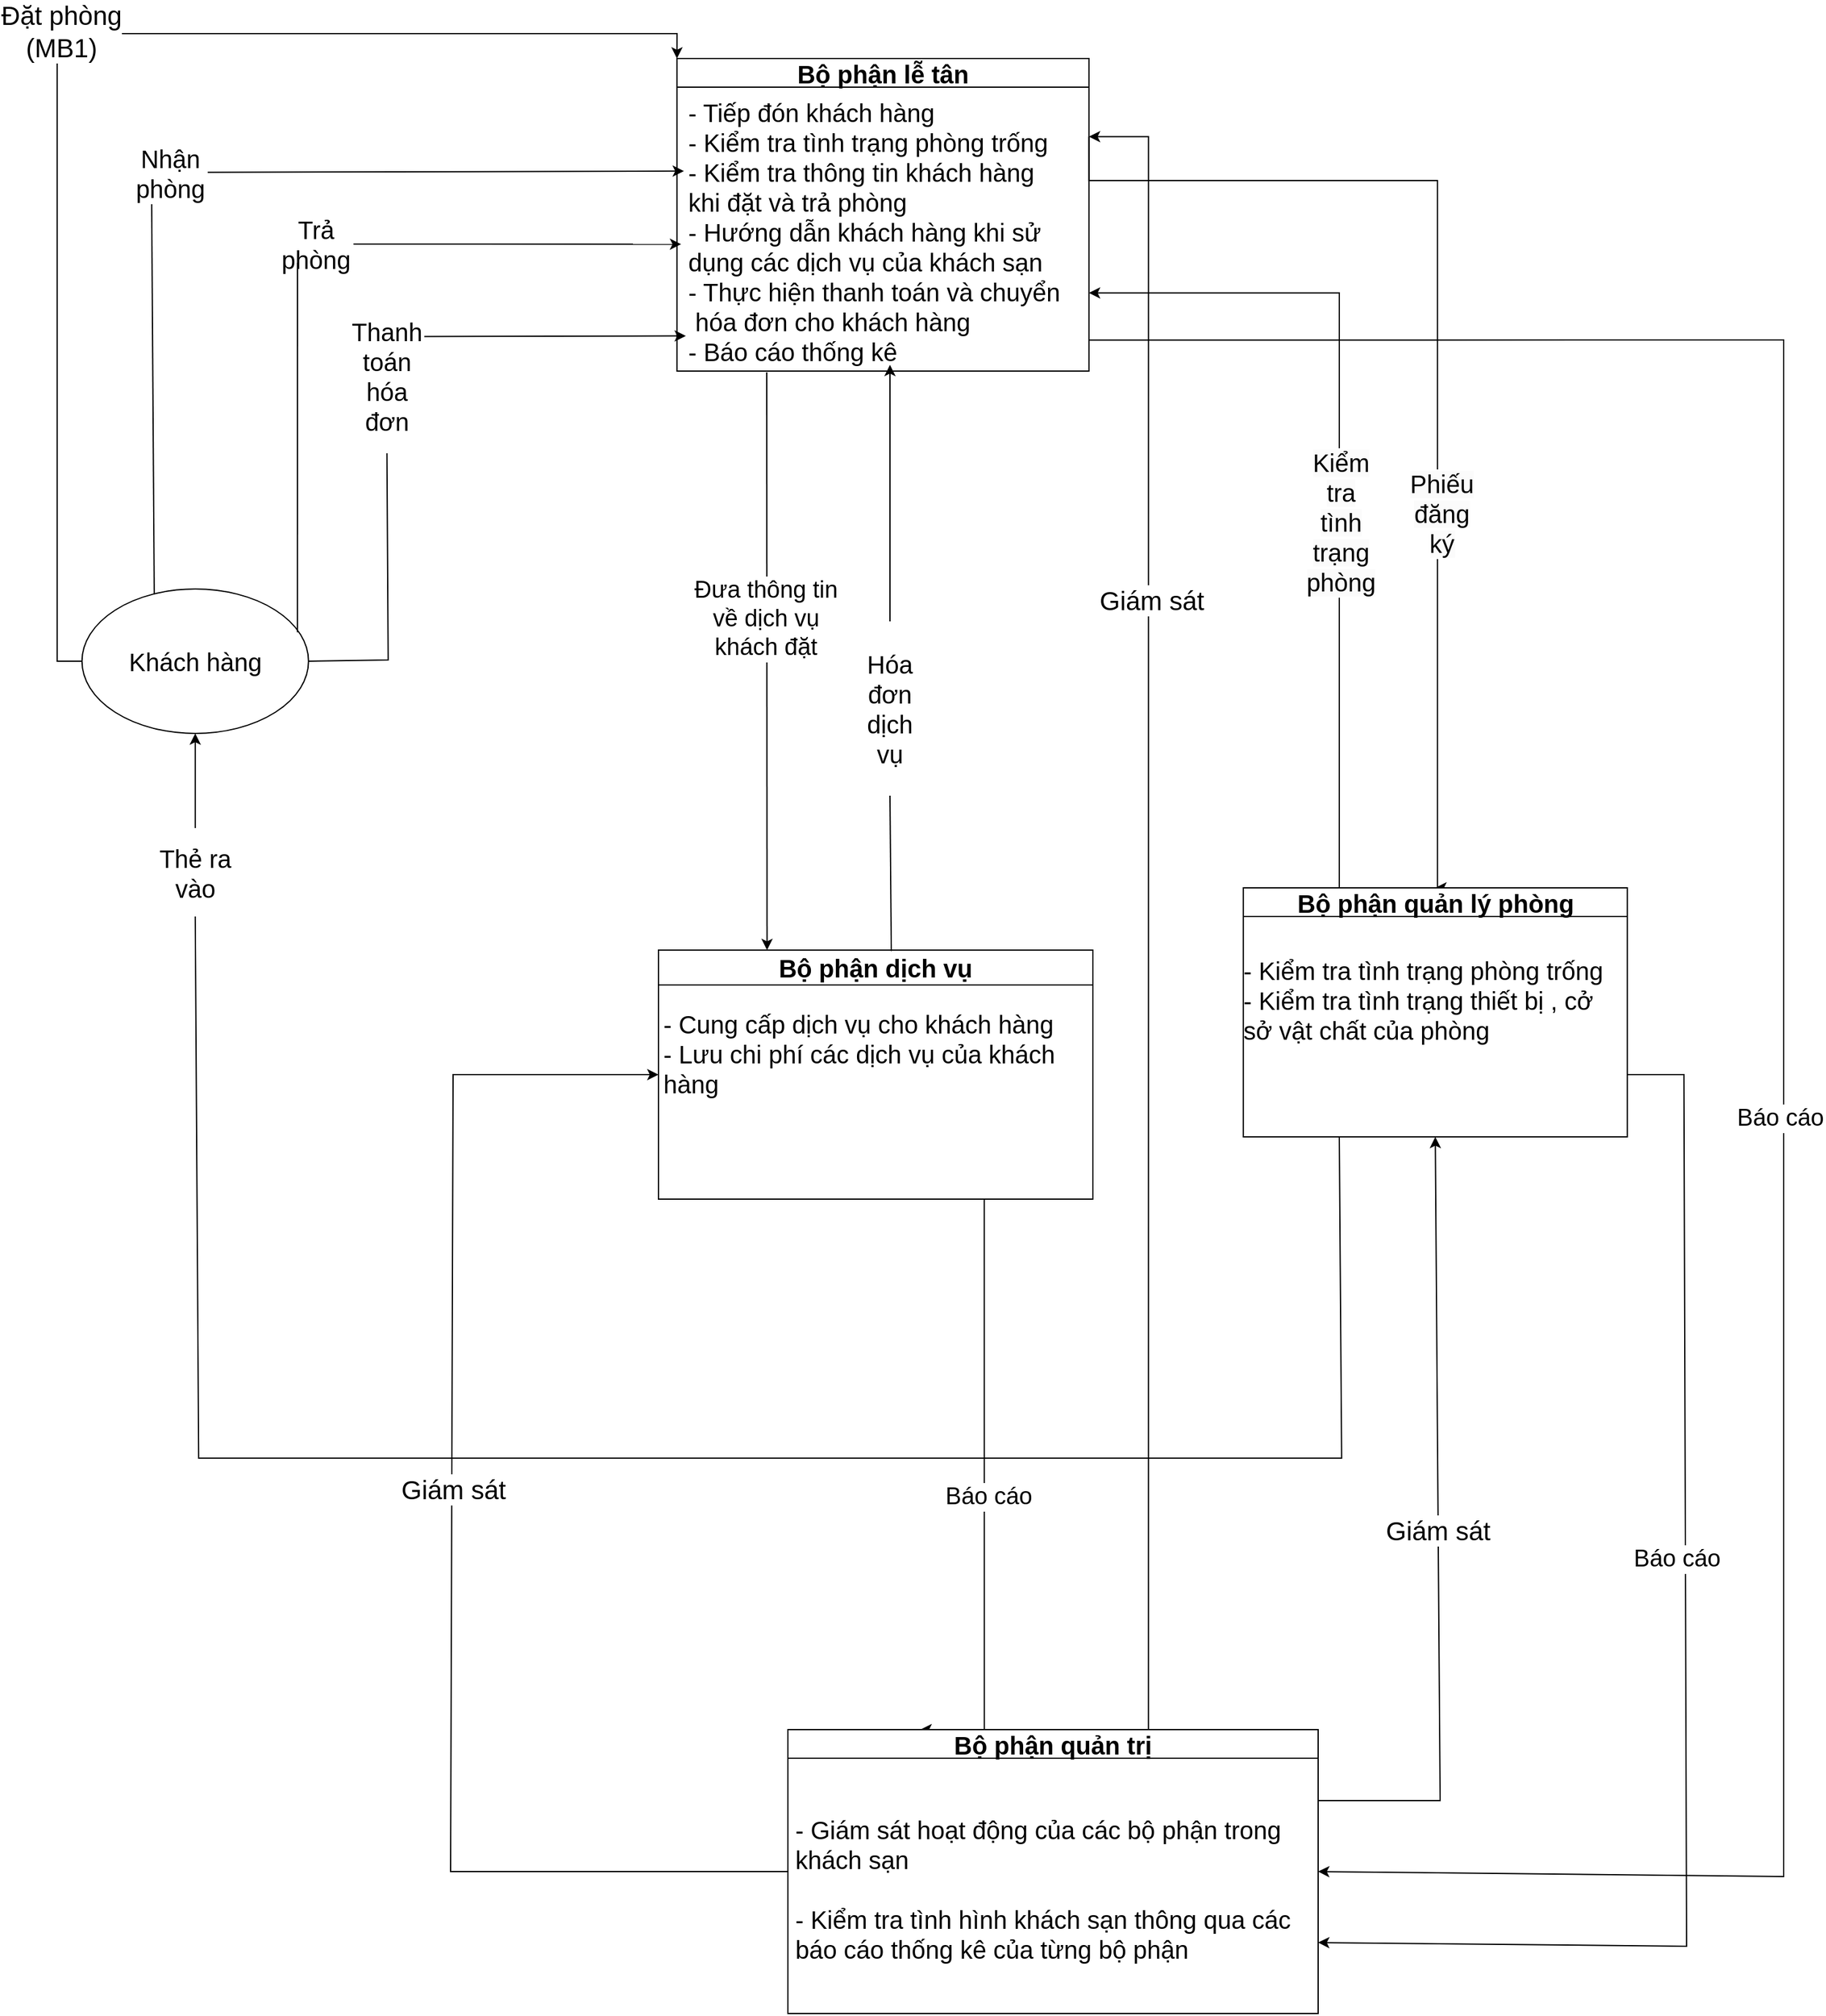 <mxfile version="24.3.1" type="github">
  <diagram name="Trang-1" id="nzbaMFDa1XgnYQ_m1gSZ">
    <mxGraphModel dx="3338" dy="1416" grid="0" gridSize="10" guides="1" tooltips="1" connect="1" arrows="1" fold="1" page="1" pageScale="1" pageWidth="3300" pageHeight="4681" math="0" shadow="0">
      <root>
        <mxCell id="0" />
        <mxCell id="1" parent="0" />
        <mxCell id="QFRyq372rKyqe5MHZzhk-38" style="edgeStyle=orthogonalEdgeStyle;rounded=0;orthogonalLoop=1;jettySize=auto;html=1;exitX=0;exitY=0.5;exitDx=0;exitDy=0;entryX=0;entryY=0;entryDx=0;entryDy=0;" parent="1" source="rfoANkOc3OcuwI24PyQS-1" target="rfoANkOc3OcuwI24PyQS-2" edge="1">
          <mxGeometry relative="1" as="geometry" />
        </mxCell>
        <mxCell id="QFRyq372rKyqe5MHZzhk-39" value="&lt;font style=&quot;font-size: 21px;&quot;&gt;Đặt phòng&lt;br&gt;(MB1)&lt;/font&gt;" style="edgeLabel;html=1;align=center;verticalAlign=middle;resizable=0;points=[];" parent="QFRyq372rKyqe5MHZzhk-38" vertex="1" connectable="0">
          <mxGeometry x="0.009" y="2" relative="1" as="geometry">
            <mxPoint x="1" as="offset" />
          </mxGeometry>
        </mxCell>
        <mxCell id="rfoANkOc3OcuwI24PyQS-1" value="Khách hàng" style="ellipse;whiteSpace=wrap;html=1;spacing=0;fontSize=20;" parent="1" vertex="1">
          <mxGeometry x="357.86" y="750" width="182" height="116" as="geometry" />
        </mxCell>
        <mxCell id="QFRyq372rKyqe5MHZzhk-25" style="edgeStyle=orthogonalEdgeStyle;rounded=0;orthogonalLoop=1;jettySize=auto;html=1;exitX=1;exitY=0.25;exitDx=0;exitDy=0;entryX=0.5;entryY=0;entryDx=0;entryDy=0;" parent="1" source="rfoANkOc3OcuwI24PyQS-2" target="rfoANkOc3OcuwI24PyQS-20" edge="1">
          <mxGeometry relative="1" as="geometry">
            <Array as="points">
              <mxPoint x="1166.86" y="422" />
              <mxPoint x="1446.86" y="422" />
            </Array>
          </mxGeometry>
        </mxCell>
        <mxCell id="QFRyq372rKyqe5MHZzhk-26" value="&lt;span style=&quot;font-size: 20px; text-wrap: wrap; background-color: rgb(251, 251, 251);&quot;&gt;Phiếu đăng ký&lt;/span&gt;" style="edgeLabel;html=1;align=center;verticalAlign=middle;resizable=0;points=[];" parent="QFRyq372rKyqe5MHZzhk-25" vertex="1" connectable="0">
          <mxGeometry x="0.024" y="2" relative="1" as="geometry">
            <mxPoint x="1" y="129" as="offset" />
          </mxGeometry>
        </mxCell>
        <mxCell id="QFRyq372rKyqe5MHZzhk-40" style="rounded=0;orthogonalLoop=1;jettySize=auto;html=1;entryX=0.25;entryY=0;entryDx=0;entryDy=0;" parent="1" target="rfoANkOc3OcuwI24PyQS-19" edge="1">
          <mxGeometry relative="1" as="geometry">
            <mxPoint x="908" y="576" as="sourcePoint" />
            <mxPoint x="904" y="1029" as="targetPoint" />
          </mxGeometry>
        </mxCell>
        <mxCell id="QFRyq372rKyqe5MHZzhk-41" value="&lt;font style=&quot;font-size: 19px;&quot;&gt;Đưa thông tin&lt;br&gt;về dịch vụ&lt;br&gt;khách đặt&lt;/font&gt;" style="edgeLabel;html=1;align=center;verticalAlign=middle;resizable=0;points=[];" parent="QFRyq372rKyqe5MHZzhk-40" vertex="1" connectable="0">
          <mxGeometry x="-0.146" y="-1" relative="1" as="geometry">
            <mxPoint as="offset" />
          </mxGeometry>
        </mxCell>
        <mxCell id="rfoANkOc3OcuwI24PyQS-2" value="Bộ phận lễ tân" style="swimlane;whiteSpace=wrap;html=1;spacing=0;fontSize=20;" parent="1" vertex="1">
          <mxGeometry x="835.86" y="324" width="331" height="251" as="geometry" />
        </mxCell>
        <mxCell id="rfoANkOc3OcuwI24PyQS-3" value="- Tiếp đón khách hàng&lt;div style=&quot;font-size: 20px;&quot;&gt;- Kiểm tra tình trạng phòng trống&lt;/div&gt;&lt;div style=&quot;font-size: 20px;&quot;&gt;- Kiểm tra thông tin khách hàng&lt;br style=&quot;font-size: 20px;&quot;&gt;khi đặt và trả phòng&lt;/div&gt;&lt;div style=&quot;font-size: 20px;&quot;&gt;- Hướng dẫn khách hàng khi sử &lt;br style=&quot;font-size: 20px;&quot;&gt;dụng các dịch vụ của khách sạn&lt;/div&gt;&lt;div style=&quot;font-size: 20px;&quot;&gt;- Thực hiện thanh toán và chuyển&lt;br style=&quot;font-size: 20px;&quot;&gt;&amp;nbsp;hóa đơn cho khách hàng&lt;/div&gt;&lt;div style=&quot;font-size: 20px;&quot;&gt;- Báo cáo thống kê&lt;/div&gt;" style="text;html=1;align=left;verticalAlign=middle;resizable=0;points=[];autosize=1;strokeColor=none;fillColor=none;spacing=0;fontSize=20;" parent="rfoANkOc3OcuwI24PyQS-2" vertex="1">
          <mxGeometry x="9" y="27" width="313" height="224" as="geometry" />
        </mxCell>
        <mxCell id="rfoANkOc3OcuwI24PyQS-12" value="Nhận phòng" style="text;html=1;align=center;verticalAlign=middle;whiteSpace=wrap;rounded=0;spacing=0;fontSize=20;" parent="1" vertex="1">
          <mxGeometry x="398.86" y="390" width="60" height="51" as="geometry" />
        </mxCell>
        <mxCell id="rfoANkOc3OcuwI24PyQS-15" value="Trả phòng" style="text;html=1;align=center;verticalAlign=middle;whiteSpace=wrap;rounded=0;spacing=0;fontSize=20;" parent="1" vertex="1">
          <mxGeometry x="516" y="458" width="60" height="30" as="geometry" />
        </mxCell>
        <mxCell id="rfoANkOc3OcuwI24PyQS-17" value="Thanh toán hóa đơn" style="text;html=1;align=center;verticalAlign=middle;whiteSpace=wrap;rounded=0;spacing=0;fontSize=20;" parent="1" vertex="1">
          <mxGeometry x="572.86" y="516" width="60" height="125" as="geometry" />
        </mxCell>
        <mxCell id="QFRyq372rKyqe5MHZzhk-49" style="edgeStyle=orthogonalEdgeStyle;rounded=0;orthogonalLoop=1;jettySize=auto;html=1;exitX=0.75;exitY=1;exitDx=0;exitDy=0;entryX=0.25;entryY=0;entryDx=0;entryDy=0;" parent="1" source="rfoANkOc3OcuwI24PyQS-19" target="QFRyq372rKyqe5MHZzhk-1" edge="1">
          <mxGeometry relative="1" as="geometry">
            <Array as="points">
              <mxPoint x="1083" y="1666" />
            </Array>
          </mxGeometry>
        </mxCell>
        <mxCell id="QFRyq372rKyqe5MHZzhk-50" value="&lt;span style=&quot;font-size: 19px;&quot;&gt;Báo cáo&lt;/span&gt;" style="edgeLabel;html=1;align=center;verticalAlign=middle;resizable=0;points=[];" parent="QFRyq372rKyqe5MHZzhk-49" vertex="1" connectable="0">
          <mxGeometry x="-0.334" y="2" relative="1" as="geometry">
            <mxPoint x="1" y="80" as="offset" />
          </mxGeometry>
        </mxCell>
        <mxCell id="rfoANkOc3OcuwI24PyQS-19" value="Bộ phận dịch vụ" style="swimlane;whiteSpace=wrap;html=1;startSize=28;spacing=0;fontSize=20;" parent="1" vertex="1">
          <mxGeometry x="821" y="1040" width="349" height="200" as="geometry" />
        </mxCell>
        <mxCell id="rfoANkOc3OcuwI24PyQS-22" value="- Cung cấp dịch vụ cho khách hàng&lt;div style=&quot;font-size: 20px;&quot;&gt;- Lưu chi phí các dịch vụ của khách&lt;br style=&quot;font-size: 20px;&quot;&gt;hàng&lt;/div&gt;" style="text;html=1;align=left;verticalAlign=middle;resizable=0;points=[];autosize=1;strokeColor=none;fillColor=none;spacing=0;fontSize=20;" parent="rfoANkOc3OcuwI24PyQS-19" vertex="1">
          <mxGeometry x="4" y="43" width="329" height="80" as="geometry" />
        </mxCell>
        <mxCell id="QFRyq372rKyqe5MHZzhk-27" style="edgeStyle=orthogonalEdgeStyle;rounded=0;orthogonalLoop=1;jettySize=auto;html=1;exitX=0.25;exitY=0;exitDx=0;exitDy=0;entryX=1;entryY=0.75;entryDx=0;entryDy=0;" parent="1" source="rfoANkOc3OcuwI24PyQS-20" target="rfoANkOc3OcuwI24PyQS-2" edge="1">
          <mxGeometry relative="1" as="geometry" />
        </mxCell>
        <mxCell id="QFRyq372rKyqe5MHZzhk-29" value="&lt;span style=&quot;text-wrap: wrap; font-size: 20px; background-color: rgb(251, 251, 251);&quot;&gt;Kiểm tra tình&lt;/span&gt;&lt;br style=&quot;text-wrap: wrap; font-size: 20px;&quot;&gt;&lt;span style=&quot;text-wrap: wrap; font-size: 20px; background-color: rgb(251, 251, 251);&quot;&gt;trạng phòng&lt;/span&gt;" style="edgeLabel;html=1;align=center;verticalAlign=middle;resizable=0;points=[];" parent="QFRyq372rKyqe5MHZzhk-27" vertex="1" connectable="0">
          <mxGeometry x="-0.134" y="-1" relative="1" as="geometry">
            <mxPoint as="offset" />
          </mxGeometry>
        </mxCell>
        <mxCell id="rfoANkOc3OcuwI24PyQS-20" value="Bộ phận quản lý phòng" style="swimlane;whiteSpace=wrap;html=1;spacing=0;fontSize=20;" parent="1" vertex="1">
          <mxGeometry x="1290.86" y="990" width="308.5" height="200" as="geometry" />
        </mxCell>
        <mxCell id="rfoANkOc3OcuwI24PyQS-23" value="- Kiểm tra tình trạng phòng trống&lt;div style=&quot;font-size: 20px;&quot;&gt;- Kiểm tra tình trạng thiết bị , cở &lt;br style=&quot;font-size: 20px;&quot;&gt;sở vật chất của phòng&lt;/div&gt;" style="text;html=1;align=left;verticalAlign=middle;resizable=0;points=[];autosize=1;strokeColor=none;fillColor=none;spacing=0;fontSize=20;" parent="rfoANkOc3OcuwI24PyQS-20" vertex="1">
          <mxGeometry y="50" width="303" height="80" as="geometry" />
        </mxCell>
        <mxCell id="rfoANkOc3OcuwI24PyQS-68" style="rounded=0;orthogonalLoop=1;jettySize=auto;html=1;" parent="1" source="rfoANkOc3OcuwI24PyQS-29" edge="1">
          <mxGeometry relative="1" as="geometry">
            <mxPoint x="1007" y="570" as="targetPoint" />
          </mxGeometry>
        </mxCell>
        <mxCell id="rfoANkOc3OcuwI24PyQS-29" value="Hóa đơn dịch vụ" style="text;html=1;align=center;verticalAlign=middle;whiteSpace=wrap;rounded=0;rotation=0;spacing=0;fontSize=20;" parent="1" vertex="1">
          <mxGeometry x="977" y="776" width="60" height="140" as="geometry" />
        </mxCell>
        <mxCell id="rfoANkOc3OcuwI24PyQS-44" style="edgeStyle=orthogonalEdgeStyle;rounded=0;orthogonalLoop=1;jettySize=auto;html=1;entryX=0.5;entryY=1;entryDx=0;entryDy=0;spacing=0;fontSize=20;" parent="1" source="rfoANkOc3OcuwI24PyQS-39" target="rfoANkOc3OcuwI24PyQS-1" edge="1">
          <mxGeometry relative="1" as="geometry" />
        </mxCell>
        <mxCell id="rfoANkOc3OcuwI24PyQS-39" value="Thẻ ra vào" style="text;html=1;align=center;verticalAlign=middle;whiteSpace=wrap;rounded=0;spacing=0;fontSize=20;" parent="1" vertex="1">
          <mxGeometry x="418.86" y="942" width="60" height="71" as="geometry" />
        </mxCell>
        <mxCell id="rfoANkOc3OcuwI24PyQS-41" value="" style="endArrow=none;html=1;rounded=0;entryX=0.25;entryY=1;entryDx=0;entryDy=0;exitX=0.5;exitY=1;exitDx=0;exitDy=0;spacing=0;fontSize=20;" parent="1" source="rfoANkOc3OcuwI24PyQS-39" target="rfoANkOc3OcuwI24PyQS-20" edge="1">
          <mxGeometry width="50" height="50" relative="1" as="geometry">
            <mxPoint x="451.61" y="1192.0" as="sourcePoint" />
            <mxPoint x="1449.86" y="1228" as="targetPoint" />
            <Array as="points">
              <mxPoint x="451.61" y="1448" />
              <mxPoint x="1369.86" y="1448" />
            </Array>
          </mxGeometry>
        </mxCell>
        <mxCell id="rfoANkOc3OcuwI24PyQS-69" value="" style="endArrow=none;html=1;rounded=0;entryX=0.5;entryY=1;entryDx=0;entryDy=0;exitX=0.536;exitY=0.004;exitDx=0;exitDy=0;exitPerimeter=0;" parent="1" source="rfoANkOc3OcuwI24PyQS-19" target="rfoANkOc3OcuwI24PyQS-29" edge="1">
          <mxGeometry width="50" height="50" relative="1" as="geometry">
            <mxPoint x="1001.86" y="1216" as="sourcePoint" />
            <mxPoint x="1020.36" y="935" as="targetPoint" />
          </mxGeometry>
        </mxCell>
        <mxCell id="QFRyq372rKyqe5MHZzhk-42" style="edgeStyle=orthogonalEdgeStyle;rounded=0;orthogonalLoop=1;jettySize=auto;html=1;exitX=0.68;exitY=0.004;exitDx=0;exitDy=0;entryX=1;entryY=0.25;entryDx=0;entryDy=0;exitPerimeter=0;" parent="1" source="QFRyq372rKyqe5MHZzhk-1" target="rfoANkOc3OcuwI24PyQS-2" edge="1">
          <mxGeometry relative="1" as="geometry">
            <Array as="points">
              <mxPoint x="1215" y="387" />
            </Array>
          </mxGeometry>
        </mxCell>
        <mxCell id="QFRyq372rKyqe5MHZzhk-43" value="&lt;font style=&quot;font-size: 21px;&quot;&gt;Giám sát&lt;/font&gt;" style="edgeLabel;html=1;align=center;verticalAlign=middle;resizable=0;points=[];" parent="QFRyq372rKyqe5MHZzhk-42" vertex="1" connectable="0">
          <mxGeometry x="0.368" y="-2" relative="1" as="geometry">
            <mxPoint as="offset" />
          </mxGeometry>
        </mxCell>
        <mxCell id="QFRyq372rKyqe5MHZzhk-51" style="rounded=0;orthogonalLoop=1;jettySize=auto;html=1;exitX=0;exitY=0.5;exitDx=0;exitDy=0;entryX=0;entryY=0.5;entryDx=0;entryDy=0;" parent="1" source="QFRyq372rKyqe5MHZzhk-1" target="rfoANkOc3OcuwI24PyQS-19" edge="1">
          <mxGeometry relative="1" as="geometry">
            <Array as="points">
              <mxPoint x="654" y="1780" />
              <mxPoint x="656" y="1140" />
            </Array>
          </mxGeometry>
        </mxCell>
        <mxCell id="QFRyq372rKyqe5MHZzhk-52" value="&lt;span style=&quot;font-size: 21px;&quot;&gt;Giám sát&lt;/span&gt;" style="edgeLabel;html=1;align=center;verticalAlign=middle;resizable=0;points=[];" parent="QFRyq372rKyqe5MHZzhk-51" vertex="1" connectable="0">
          <mxGeometry x="0.413" relative="1" as="geometry">
            <mxPoint y="182" as="offset" />
          </mxGeometry>
        </mxCell>
        <mxCell id="QFRyq372rKyqe5MHZzhk-1" value="Bộ phận quản trị" style="swimlane;whiteSpace=wrap;html=1;spacing=0;fontSize=20;" parent="1" vertex="1">
          <mxGeometry x="925" y="1666" width="426" height="228" as="geometry" />
        </mxCell>
        <mxCell id="QFRyq372rKyqe5MHZzhk-2" value="- Giám sát hoạt động của các bộ phận trong&lt;br&gt;khách sạn&lt;div&gt;&lt;br&gt;&lt;div&gt;- Kiểm tra tình hình khách sạn thông qua các&lt;br&gt;báo cáo thống kê của từng bộ phận&lt;/div&gt;&lt;/div&gt;" style="text;html=1;align=left;verticalAlign=middle;resizable=0;points=[];autosize=1;strokeColor=none;fillColor=none;spacing=0;fontSize=20;" parent="QFRyq372rKyqe5MHZzhk-1" vertex="1">
          <mxGeometry x="6" y="64" width="412" height="128" as="geometry" />
        </mxCell>
        <mxCell id="QFRyq372rKyqe5MHZzhk-3" value="" style="endArrow=classic;html=1;rounded=0;exitX=1.029;exitY=0.889;exitDx=0;exitDy=0;entryX=1;entryY=0.5;entryDx=0;entryDy=0;exitPerimeter=0;" parent="1" source="rfoANkOc3OcuwI24PyQS-3" target="QFRyq372rKyqe5MHZzhk-1" edge="1">
          <mxGeometry width="50" height="50" relative="1" as="geometry">
            <mxPoint x="1555.86" y="954" as="sourcePoint" />
            <mxPoint x="2133.86" y="730" as="targetPoint" />
            <Array as="points">
              <mxPoint x="1725" y="550" />
              <mxPoint x="1725" y="1784" />
            </Array>
          </mxGeometry>
        </mxCell>
        <mxCell id="QFRyq372rKyqe5MHZzhk-5" value="&lt;font style=&quot;font-size: 19px;&quot;&gt;Báo cáo&lt;/font&gt;" style="edgeLabel;html=1;align=center;verticalAlign=middle;resizable=0;points=[];" parent="QFRyq372rKyqe5MHZzhk-3" vertex="1" connectable="0">
          <mxGeometry x="0.092" y="-2" relative="1" as="geometry">
            <mxPoint x="-1" as="offset" />
          </mxGeometry>
        </mxCell>
        <mxCell id="QFRyq372rKyqe5MHZzhk-6" value="" style="endArrow=classic;html=1;rounded=0;entryX=1;entryY=0.75;entryDx=0;entryDy=0;exitX=1;exitY=0.75;exitDx=0;exitDy=0;" parent="1" source="rfoANkOc3OcuwI24PyQS-20" target="QFRyq372rKyqe5MHZzhk-1" edge="1">
          <mxGeometry width="50" height="50" relative="1" as="geometry">
            <mxPoint x="1291.86" y="1183" as="sourcePoint" />
            <mxPoint x="2048.86" y="845" as="targetPoint" />
            <Array as="points">
              <mxPoint x="1644.86" y="1140" />
              <mxPoint x="1647" y="1840" />
            </Array>
          </mxGeometry>
        </mxCell>
        <mxCell id="QFRyq372rKyqe5MHZzhk-7" value="&lt;font style=&quot;font-size: 19px;&quot;&gt;Báo cáo&lt;/font&gt;" style="edgeLabel;html=1;align=center;verticalAlign=middle;resizable=0;points=[];" parent="QFRyq372rKyqe5MHZzhk-6" vertex="1" connectable="0">
          <mxGeometry x="0.092" y="-2" relative="1" as="geometry">
            <mxPoint x="-6" y="-134" as="offset" />
          </mxGeometry>
        </mxCell>
        <mxCell id="QFRyq372rKyqe5MHZzhk-13" value="" style="endArrow=none;html=1;rounded=0;exitX=0.319;exitY=0.037;exitDx=0;exitDy=0;entryX=0.25;entryY=1;entryDx=0;entryDy=0;exitPerimeter=0;" parent="1" source="rfoANkOc3OcuwI24PyQS-1" target="rfoANkOc3OcuwI24PyQS-12" edge="1">
          <mxGeometry width="50" height="50" relative="1" as="geometry">
            <mxPoint x="367.86" y="818" as="sourcePoint" />
            <mxPoint x="331.86" y="404" as="targetPoint" />
          </mxGeometry>
        </mxCell>
        <mxCell id="QFRyq372rKyqe5MHZzhk-14" style="rounded=0;orthogonalLoop=1;jettySize=auto;html=1;entryX=-0.011;entryY=0.283;entryDx=0;entryDy=0;entryPerimeter=0;" parent="1" source="rfoANkOc3OcuwI24PyQS-12" target="rfoANkOc3OcuwI24PyQS-3" edge="1">
          <mxGeometry relative="1" as="geometry" />
        </mxCell>
        <mxCell id="QFRyq372rKyqe5MHZzhk-15" value="" style="endArrow=none;html=1;rounded=0;exitX=0.951;exitY=0.3;exitDx=0;exitDy=0;entryX=0.25;entryY=1;entryDx=0;entryDy=0;exitPerimeter=0;" parent="1" source="rfoANkOc3OcuwI24PyQS-1" target="rfoANkOc3OcuwI24PyQS-15" edge="1">
          <mxGeometry width="50" height="50" relative="1" as="geometry">
            <mxPoint x="532.86" y="809" as="sourcePoint" />
            <mxPoint x="529.86" y="488" as="targetPoint" />
          </mxGeometry>
        </mxCell>
        <mxCell id="QFRyq372rKyqe5MHZzhk-17" value="" style="endArrow=none;html=1;rounded=0;exitX=1;exitY=0.5;exitDx=0;exitDy=0;entryX=0.5;entryY=1;entryDx=0;entryDy=0;" parent="1" source="rfoANkOc3OcuwI24PyQS-1" target="rfoANkOc3OcuwI24PyQS-17" edge="1">
          <mxGeometry width="50" height="50" relative="1" as="geometry">
            <mxPoint x="540.86" y="789" as="sourcePoint" />
            <mxPoint x="536.86" y="469" as="targetPoint" />
            <Array as="points">
              <mxPoint x="603.86" y="807" />
            </Array>
          </mxGeometry>
        </mxCell>
        <mxCell id="QFRyq372rKyqe5MHZzhk-18" value="" style="endArrow=classic;html=1;rounded=0;exitX=1;exitY=0.25;exitDx=0;exitDy=0;entryX=-0.006;entryY=0.874;entryDx=0;entryDy=0;entryPerimeter=0;" parent="1" source="rfoANkOc3OcuwI24PyQS-17" target="rfoANkOc3OcuwI24PyQS-3" edge="1">
          <mxGeometry width="50" height="50" relative="1" as="geometry">
            <mxPoint x="543.86" y="620" as="sourcePoint" />
            <mxPoint x="593.86" y="570" as="targetPoint" />
          </mxGeometry>
        </mxCell>
        <mxCell id="QFRyq372rKyqe5MHZzhk-45" style="rounded=0;orthogonalLoop=1;jettySize=auto;html=1;entryX=0.5;entryY=1;entryDx=0;entryDy=0;exitX=1;exitY=0.25;exitDx=0;exitDy=0;" parent="1" source="QFRyq372rKyqe5MHZzhk-1" target="rfoANkOc3OcuwI24PyQS-20" edge="1">
          <mxGeometry relative="1" as="geometry">
            <mxPoint x="1346.86" y="1725" as="sourcePoint" />
            <mxPoint x="1335.86" y="1042" as="targetPoint" />
            <Array as="points">
              <mxPoint x="1449" y="1723" />
            </Array>
          </mxGeometry>
        </mxCell>
        <mxCell id="QFRyq372rKyqe5MHZzhk-46" value="&lt;font style=&quot;font-size: 21px;&quot;&gt;Giám sát&lt;/font&gt;" style="edgeLabel;html=1;align=center;verticalAlign=middle;resizable=0;points=[];" parent="QFRyq372rKyqe5MHZzhk-45" vertex="1" connectable="0">
          <mxGeometry x="-0.001" y="1" relative="1" as="geometry">
            <mxPoint as="offset" />
          </mxGeometry>
        </mxCell>
        <mxCell id="QFRyq372rKyqe5MHZzhk-54" style="rounded=0;orthogonalLoop=1;jettySize=auto;html=1;entryX=-0.018;entryY=0.545;entryDx=0;entryDy=0;entryPerimeter=0;" parent="1" source="rfoANkOc3OcuwI24PyQS-15" target="rfoANkOc3OcuwI24PyQS-3" edge="1">
          <mxGeometry relative="1" as="geometry" />
        </mxCell>
      </root>
    </mxGraphModel>
  </diagram>
</mxfile>
